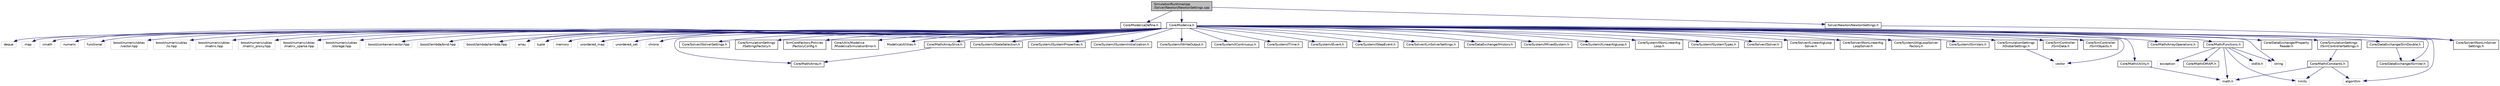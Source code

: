 digraph "SimulationRuntime/cpp/Solver/Newton/NewtonSettings.cpp"
{
  edge [fontname="Helvetica",fontsize="10",labelfontname="Helvetica",labelfontsize="10"];
  node [fontname="Helvetica",fontsize="10",shape=record];
  Node0 [label="SimulationRuntime/cpp\l/Solver/Newton/NewtonSettings.cpp",height=0.2,width=0.4,color="black", fillcolor="grey75", style="filled", fontcolor="black"];
  Node0 -> Node1 [color="midnightblue",fontsize="10",style="solid",fontname="Helvetica"];
  Node1 [label="Core/ModelicaDefine.h",height=0.2,width=0.4,color="black", fillcolor="white", style="filled",URL="$d5/deb/_modelica_define_8h.html"];
  Node0 -> Node2 [color="midnightblue",fontsize="10",style="solid",fontname="Helvetica"];
  Node2 [label="Core/Modelica.h",height=0.2,width=0.4,color="black", fillcolor="white", style="filled",URL="$d9/dea/_simulation_runtime_2cpp_2_include_2_core_2modelica_8h.html"];
  Node2 -> Node3 [color="midnightblue",fontsize="10",style="solid",fontname="Helvetica"];
  Node3 [label="string",height=0.2,width=0.4,color="grey75", fillcolor="white", style="filled"];
  Node2 -> Node4 [color="midnightblue",fontsize="10",style="solid",fontname="Helvetica"];
  Node4 [label="vector",height=0.2,width=0.4,color="grey75", fillcolor="white", style="filled"];
  Node2 -> Node5 [color="midnightblue",fontsize="10",style="solid",fontname="Helvetica"];
  Node5 [label="algorithm",height=0.2,width=0.4,color="grey75", fillcolor="white", style="filled"];
  Node2 -> Node6 [color="midnightblue",fontsize="10",style="solid",fontname="Helvetica"];
  Node6 [label="deque",height=0.2,width=0.4,color="grey75", fillcolor="white", style="filled"];
  Node2 -> Node7 [color="midnightblue",fontsize="10",style="solid",fontname="Helvetica"];
  Node7 [label="map",height=0.2,width=0.4,color="grey75", fillcolor="white", style="filled"];
  Node2 -> Node8 [color="midnightblue",fontsize="10",style="solid",fontname="Helvetica"];
  Node8 [label="cmath",height=0.2,width=0.4,color="grey75", fillcolor="white", style="filled"];
  Node2 -> Node9 [color="midnightblue",fontsize="10",style="solid",fontname="Helvetica"];
  Node9 [label="numeric",height=0.2,width=0.4,color="grey75", fillcolor="white", style="filled"];
  Node2 -> Node10 [color="midnightblue",fontsize="10",style="solid",fontname="Helvetica"];
  Node10 [label="functional",height=0.2,width=0.4,color="grey75", fillcolor="white", style="filled"];
  Node2 -> Node11 [color="midnightblue",fontsize="10",style="solid",fontname="Helvetica"];
  Node11 [label="boost/numeric/ublas\l/vector.hpp",height=0.2,width=0.4,color="grey75", fillcolor="white", style="filled"];
  Node2 -> Node12 [color="midnightblue",fontsize="10",style="solid",fontname="Helvetica"];
  Node12 [label="boost/numeric/ublas\l/io.hpp",height=0.2,width=0.4,color="grey75", fillcolor="white", style="filled"];
  Node2 -> Node13 [color="midnightblue",fontsize="10",style="solid",fontname="Helvetica"];
  Node13 [label="boost/numeric/ublas\l/matrix.hpp",height=0.2,width=0.4,color="grey75", fillcolor="white", style="filled"];
  Node2 -> Node14 [color="midnightblue",fontsize="10",style="solid",fontname="Helvetica"];
  Node14 [label="boost/numeric/ublas\l/matrix_proxy.hpp",height=0.2,width=0.4,color="grey75", fillcolor="white", style="filled"];
  Node2 -> Node15 [color="midnightblue",fontsize="10",style="solid",fontname="Helvetica"];
  Node15 [label="boost/numeric/ublas\l/matrix_sparse.hpp",height=0.2,width=0.4,color="grey75", fillcolor="white", style="filled"];
  Node2 -> Node16 [color="midnightblue",fontsize="10",style="solid",fontname="Helvetica"];
  Node16 [label="boost/numeric/ublas\l/storage.hpp",height=0.2,width=0.4,color="grey75", fillcolor="white", style="filled"];
  Node2 -> Node17 [color="midnightblue",fontsize="10",style="solid",fontname="Helvetica"];
  Node17 [label="boost/container/vector.hpp",height=0.2,width=0.4,color="grey75", fillcolor="white", style="filled"];
  Node2 -> Node18 [color="midnightblue",fontsize="10",style="solid",fontname="Helvetica"];
  Node18 [label="boost/lambda/bind.hpp",height=0.2,width=0.4,color="grey75", fillcolor="white", style="filled"];
  Node2 -> Node19 [color="midnightblue",fontsize="10",style="solid",fontname="Helvetica"];
  Node19 [label="boost/lambda/lambda.hpp",height=0.2,width=0.4,color="grey75", fillcolor="white", style="filled"];
  Node2 -> Node20 [color="midnightblue",fontsize="10",style="solid",fontname="Helvetica"];
  Node20 [label="array",height=0.2,width=0.4,color="grey75", fillcolor="white", style="filled"];
  Node2 -> Node21 [color="midnightblue",fontsize="10",style="solid",fontname="Helvetica"];
  Node21 [label="tuple",height=0.2,width=0.4,color="grey75", fillcolor="white", style="filled"];
  Node2 -> Node22 [color="midnightblue",fontsize="10",style="solid",fontname="Helvetica"];
  Node22 [label="memory",height=0.2,width=0.4,color="grey75", fillcolor="white", style="filled"];
  Node2 -> Node23 [color="midnightblue",fontsize="10",style="solid",fontname="Helvetica"];
  Node23 [label="unordered_map",height=0.2,width=0.4,color="grey75", fillcolor="white", style="filled"];
  Node2 -> Node24 [color="midnightblue",fontsize="10",style="solid",fontname="Helvetica"];
  Node24 [label="unordered_set",height=0.2,width=0.4,color="grey75", fillcolor="white", style="filled"];
  Node2 -> Node25 [color="midnightblue",fontsize="10",style="solid",fontname="Helvetica"];
  Node25 [label="chrono",height=0.2,width=0.4,color="grey75", fillcolor="white", style="filled"];
  Node2 -> Node26 [color="midnightblue",fontsize="10",style="solid",fontname="Helvetica"];
  Node26 [label="Core/SimulationSettings\l/IGlobalSettings.h",height=0.2,width=0.4,color="black", fillcolor="white", style="filled",URL="$de/d21/_i_global_settings_8h.html"];
  Node26 -> Node4 [color="midnightblue",fontsize="10",style="solid",fontname="Helvetica"];
  Node2 -> Node27 [color="midnightblue",fontsize="10",style="solid",fontname="Helvetica"];
  Node27 [label="Core/Solver/ISolverSettings.h",height=0.2,width=0.4,color="black", fillcolor="white", style="filled",URL="$dc/d1f/_i_solver_settings_8h.html"];
  Node2 -> Node28 [color="midnightblue",fontsize="10",style="solid",fontname="Helvetica"];
  Node28 [label="Core/SimulationSettings\l/ISettingsFactory.h",height=0.2,width=0.4,color="black", fillcolor="white", style="filled",URL="$d0/d85/_i_settings_factory_8h.html"];
  Node2 -> Node29 [color="midnightblue",fontsize="10",style="solid",fontname="Helvetica"];
  Node29 [label="SimCoreFactory/Policies\l/FactoryConfig.h",height=0.2,width=0.4,color="black", fillcolor="white", style="filled",URL="$d2/dd3/_factory_config_8h.html"];
  Node2 -> Node30 [color="midnightblue",fontsize="10",style="solid",fontname="Helvetica"];
  Node30 [label="Core/Utils/Modelica\l/ModelicaSimulationError.h",height=0.2,width=0.4,color="black", fillcolor="white", style="filled",URL="$de/d0c/_modelica_simulation_error_8h.html"];
  Node2 -> Node31 [color="midnightblue",fontsize="10",style="solid",fontname="Helvetica"];
  Node31 [label="ModelicaUtilities.h",height=0.2,width=0.4,color="grey75", fillcolor="white", style="filled"];
  Node2 -> Node32 [color="midnightblue",fontsize="10",style="solid",fontname="Helvetica"];
  Node32 [label="Core/Math/Array.h",height=0.2,width=0.4,color="black", fillcolor="white", style="filled",URL="$d0/d0d/_simulation_runtime_2cpp_2_include_2_core_2_math_2_array_8h.html"];
  Node2 -> Node33 [color="midnightblue",fontsize="10",style="solid",fontname="Helvetica"];
  Node33 [label="Core/System/IStateSelection.h",height=0.2,width=0.4,color="black", fillcolor="white", style="filled",URL="$d5/dec/_i_state_selection_8h.html"];
  Node2 -> Node34 [color="midnightblue",fontsize="10",style="solid",fontname="Helvetica"];
  Node34 [label="Core/System/ISystemProperties.h",height=0.2,width=0.4,color="black", fillcolor="white", style="filled",URL="$df/d24/_i_system_properties_8h.html"];
  Node2 -> Node35 [color="midnightblue",fontsize="10",style="solid",fontname="Helvetica"];
  Node35 [label="Core/System/ISystemInitialization.h",height=0.2,width=0.4,color="black", fillcolor="white", style="filled",URL="$d3/d53/_i_system_initialization_8h.html"];
  Node2 -> Node36 [color="midnightblue",fontsize="10",style="solid",fontname="Helvetica"];
  Node36 [label="Core/System/IWriteOutput.h",height=0.2,width=0.4,color="black", fillcolor="white", style="filled",URL="$d3/d40/_i_write_output_8h.html"];
  Node2 -> Node37 [color="midnightblue",fontsize="10",style="solid",fontname="Helvetica"];
  Node37 [label="Core/System/IContinuous.h",height=0.2,width=0.4,color="black", fillcolor="white", style="filled",URL="$d2/d41/_i_continuous_8h.html"];
  Node2 -> Node38 [color="midnightblue",fontsize="10",style="solid",fontname="Helvetica"];
  Node38 [label="Core/System/ITime.h",height=0.2,width=0.4,color="black", fillcolor="white", style="filled",URL="$d1/d3a/_i_time_8h.html"];
  Node2 -> Node39 [color="midnightblue",fontsize="10",style="solid",fontname="Helvetica"];
  Node39 [label="Core/System/IEvent.h",height=0.2,width=0.4,color="black", fillcolor="white", style="filled",URL="$d7/dbe/_i_event_8h.html"];
  Node2 -> Node40 [color="midnightblue",fontsize="10",style="solid",fontname="Helvetica"];
  Node40 [label="Core/System/IStepEvent.h",height=0.2,width=0.4,color="black", fillcolor="white", style="filled",URL="$d2/de8/_i_step_event_8h.html"];
  Node2 -> Node41 [color="midnightblue",fontsize="10",style="solid",fontname="Helvetica"];
  Node41 [label="Core/Solver/INonLinSolver\lSettings.h",height=0.2,width=0.4,color="black", fillcolor="white", style="filled",URL="$d4/ddc/_i_non_lin_solver_settings_8h.html"];
  Node2 -> Node42 [color="midnightblue",fontsize="10",style="solid",fontname="Helvetica"];
  Node42 [label="Core/Solver/ILinSolverSettings.h",height=0.2,width=0.4,color="black", fillcolor="white", style="filled",URL="$de/d4f/_i_lin_solver_settings_8h.html"];
  Node2 -> Node43 [color="midnightblue",fontsize="10",style="solid",fontname="Helvetica"];
  Node43 [label="Core/DataExchange/IHistory.h",height=0.2,width=0.4,color="black", fillcolor="white", style="filled",URL="$d4/d62/_i_history_8h.html"];
  Node2 -> Node44 [color="midnightblue",fontsize="10",style="solid",fontname="Helvetica"];
  Node44 [label="Core/System/IMixedSystem.h",height=0.2,width=0.4,color="black", fillcolor="white", style="filled",URL="$d0/d5e/_i_mixed_system_8h.html"];
  Node2 -> Node45 [color="midnightblue",fontsize="10",style="solid",fontname="Helvetica"];
  Node45 [label="Core/System/ILinearAlgLoop.h",height=0.2,width=0.4,color="black", fillcolor="white", style="filled",URL="$d5/d2d/_i_linear_alg_loop_8h.html"];
  Node2 -> Node46 [color="midnightblue",fontsize="10",style="solid",fontname="Helvetica"];
  Node46 [label="Core/System/INonLinearAlg\lLoop.h",height=0.2,width=0.4,color="black", fillcolor="white", style="filled",URL="$d6/dd5/_i_non_linear_alg_loop_8h.html"];
  Node2 -> Node47 [color="midnightblue",fontsize="10",style="solid",fontname="Helvetica"];
  Node47 [label="Core/System/ISystemTypes.h",height=0.2,width=0.4,color="black", fillcolor="white", style="filled",URL="$d2/da2/_i_system_types_8h.html"];
  Node2 -> Node48 [color="midnightblue",fontsize="10",style="solid",fontname="Helvetica"];
  Node48 [label="Core/Solver/ISolver.h",height=0.2,width=0.4,color="black", fillcolor="white", style="filled",URL="$d5/dbd/_i_solver_8h.html"];
  Node2 -> Node49 [color="midnightblue",fontsize="10",style="solid",fontname="Helvetica"];
  Node49 [label="Core/Solver/ILinearAlgLoop\lSolver.h",height=0.2,width=0.4,color="black", fillcolor="white", style="filled",URL="$d8/dc6/_i_linear_alg_loop_solver_8h.html"];
  Node2 -> Node50 [color="midnightblue",fontsize="10",style="solid",fontname="Helvetica"];
  Node50 [label="Core/Solver/INonLinearAlg\lLoopSolver.h",height=0.2,width=0.4,color="black", fillcolor="white", style="filled",URL="$d0/dc8/_i_non_linear_alg_loop_solver_8h.html"];
  Node2 -> Node51 [color="midnightblue",fontsize="10",style="solid",fontname="Helvetica"];
  Node51 [label="Core/System/IAlgLoopSolver\lFactory.h",height=0.2,width=0.4,color="black", fillcolor="white", style="filled",URL="$d5/d71/_i_alg_loop_solver_factory_8h.html"];
  Node2 -> Node52 [color="midnightblue",fontsize="10",style="solid",fontname="Helvetica"];
  Node52 [label="Core/System/ISimVars.h",height=0.2,width=0.4,color="black", fillcolor="white", style="filled",URL="$db/da7/_i_sim_vars_8h.html"];
  Node2 -> Node53 [color="midnightblue",fontsize="10",style="solid",fontname="Helvetica"];
  Node53 [label="Core/DataExchange/ISimVar.h",height=0.2,width=0.4,color="black", fillcolor="white", style="filled",URL="$d2/d34/_i_sim_var_8h.html"];
  Node2 -> Node54 [color="midnightblue",fontsize="10",style="solid",fontname="Helvetica"];
  Node54 [label="Core/SimController\l/ISimData.h",height=0.2,width=0.4,color="black", fillcolor="white", style="filled",URL="$d1/dbf/_i_sim_data_8h.html"];
  Node2 -> Node55 [color="midnightblue",fontsize="10",style="solid",fontname="Helvetica"];
  Node55 [label="Core/SimController\l/ISimObjects.h",height=0.2,width=0.4,color="black", fillcolor="white", style="filled",URL="$d8/dcd/_i_sim_objects_8h.html"];
  Node2 -> Node56 [color="midnightblue",fontsize="10",style="solid",fontname="Helvetica"];
  Node56 [label="Core/SimulationSettings\l/ISimControllerSettings.h",height=0.2,width=0.4,color="black", fillcolor="white", style="filled",URL="$d7/db0/_i_sim_controller_settings_8h.html"];
  Node56 -> Node57 [color="midnightblue",fontsize="10",style="solid",fontname="Helvetica"];
  Node57 [label="Core/Math/Constants.h",height=0.2,width=0.4,color="black", fillcolor="white", style="filled",URL="$d6/dde/_simulation_runtime_2cpp_2_include_2_core_2_math_2_constants_8h.html"];
  Node57 -> Node5 [color="midnightblue",fontsize="10",style="solid",fontname="Helvetica"];
  Node57 -> Node58 [color="midnightblue",fontsize="10",style="solid",fontname="Helvetica"];
  Node58 [label="limits",height=0.2,width=0.4,color="grey75", fillcolor="white", style="filled"];
  Node57 -> Node59 [color="midnightblue",fontsize="10",style="solid",fontname="Helvetica"];
  Node59 [label="math.h",height=0.2,width=0.4,color="grey75", fillcolor="white", style="filled"];
  Node2 -> Node60 [color="midnightblue",fontsize="10",style="solid",fontname="Helvetica"];
  Node60 [label="Core/Math/Functions.h",height=0.2,width=0.4,color="black", fillcolor="white", style="filled",URL="$d6/d9b/_functions_8h.html"];
  Node60 -> Node59 [color="midnightblue",fontsize="10",style="solid",fontname="Helvetica"];
  Node60 -> Node61 [color="midnightblue",fontsize="10",style="solid",fontname="Helvetica"];
  Node61 [label="stdlib.h",height=0.2,width=0.4,color="grey75", fillcolor="white", style="filled"];
  Node60 -> Node58 [color="midnightblue",fontsize="10",style="solid",fontname="Helvetica"];
  Node60 -> Node3 [color="midnightblue",fontsize="10",style="solid",fontname="Helvetica"];
  Node60 -> Node62 [color="midnightblue",fontsize="10",style="solid",fontname="Helvetica"];
  Node62 [label="exception",height=0.2,width=0.4,color="grey75", fillcolor="white", style="filled"];
  Node60 -> Node63 [color="midnightblue",fontsize="10",style="solid",fontname="Helvetica"];
  Node63 [label="Core/Math/OMAPI.h",height=0.2,width=0.4,color="black", fillcolor="white", style="filled",URL="$d5/d1e/_o_m_a_p_i_8h.html"];
  Node2 -> Node64 [color="midnightblue",fontsize="10",style="solid",fontname="Helvetica"];
  Node64 [label="Core/Math/ArrayOperations.h",height=0.2,width=0.4,color="black", fillcolor="white", style="filled",URL="$d1/dc5/_array_operations_8h.html"];
  Node2 -> Node65 [color="midnightblue",fontsize="10",style="solid",fontname="Helvetica"];
  Node65 [label="Core/Math/ArraySlice.h",height=0.2,width=0.4,color="black", fillcolor="white", style="filled",URL="$de/d42/_array_slice_8h.html"];
  Node65 -> Node32 [color="midnightblue",fontsize="10",style="solid",fontname="Helvetica"];
  Node2 -> Node66 [color="midnightblue",fontsize="10",style="solid",fontname="Helvetica"];
  Node66 [label="Core/Math/Utility.h",height=0.2,width=0.4,color="black", fillcolor="white", style="filled",URL="$d4/d77/_simulation_runtime_2cpp_2_include_2_core_2_math_2utility_8h.html"];
  Node66 -> Node59 [color="midnightblue",fontsize="10",style="solid",fontname="Helvetica"];
  Node2 -> Node67 [color="midnightblue",fontsize="10",style="solid",fontname="Helvetica"];
  Node67 [label="Core/DataExchange/IProperty\lReader.h",height=0.2,width=0.4,color="black", fillcolor="white", style="filled",URL="$d5/d45/_i_property_reader_8h.html"];
  Node2 -> Node68 [color="midnightblue",fontsize="10",style="solid",fontname="Helvetica"];
  Node68 [label="Core/DataExchange/SimDouble.h",height=0.2,width=0.4,color="black", fillcolor="white", style="filled",URL="$df/d70/_sim_double_8h.html"];
  Node68 -> Node53 [color="midnightblue",fontsize="10",style="solid",fontname="Helvetica"];
  Node0 -> Node69 [color="midnightblue",fontsize="10",style="solid",fontname="Helvetica"];
  Node69 [label="Solver/Newton/NewtonSettings.h",height=0.2,width=0.4,color="black", fillcolor="white", style="filled",URL="$dd/d6a/_newton_settings_8h.html"];
  Node69 -> Node41 [color="midnightblue",fontsize="10",style="solid",fontname="Helvetica"];
}

